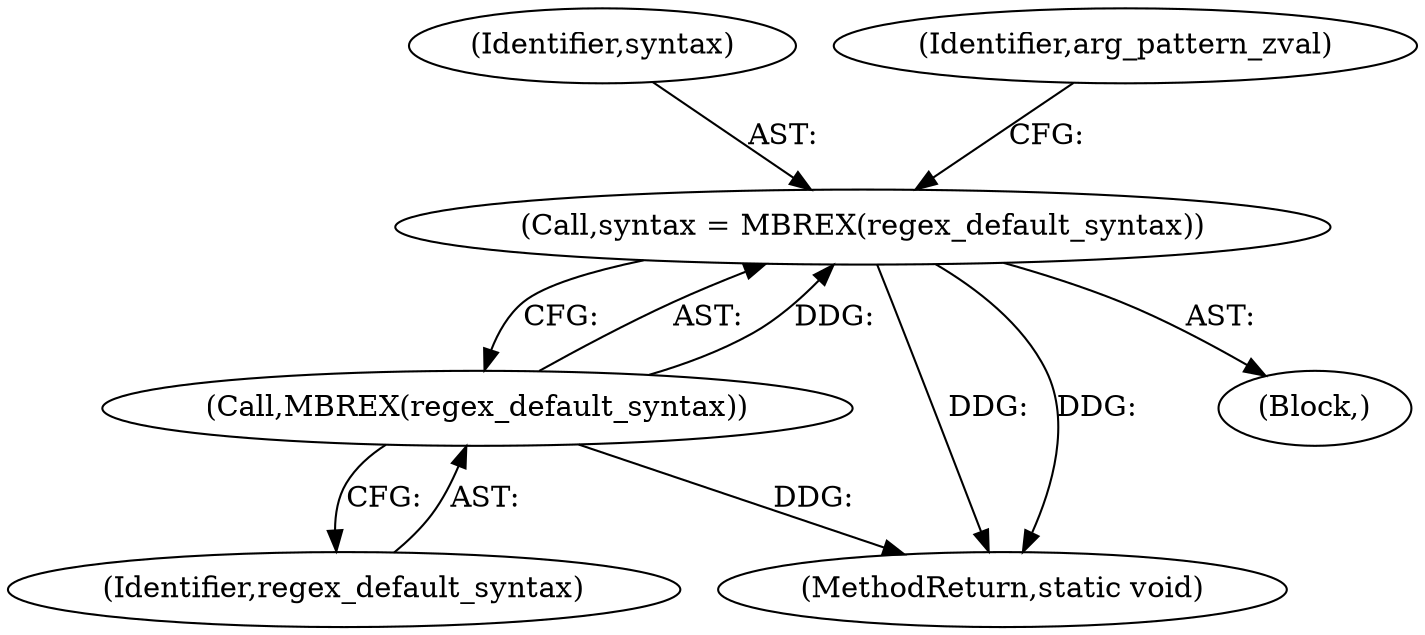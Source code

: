 digraph "0_php-src_5b597a2e5b28e2d5a52fc1be13f425f08f47cb62?w=1_1@pointer" {
"1000215" [label="(Call,syntax = MBREX(regex_default_syntax))"];
"1000217" [label="(Call,MBREX(regex_default_syntax))"];
"1000216" [label="(Identifier,syntax)"];
"1000217" [label="(Call,MBREX(regex_default_syntax))"];
"1000222" [label="(Identifier,arg_pattern_zval)"];
"1000743" [label="(MethodReturn,static void)"];
"1000215" [label="(Call,syntax = MBREX(regex_default_syntax))"];
"1000218" [label="(Identifier,regex_default_syntax)"];
"1000210" [label="(Block,)"];
"1000215" -> "1000210"  [label="AST: "];
"1000215" -> "1000217"  [label="CFG: "];
"1000216" -> "1000215"  [label="AST: "];
"1000217" -> "1000215"  [label="AST: "];
"1000222" -> "1000215"  [label="CFG: "];
"1000215" -> "1000743"  [label="DDG: "];
"1000215" -> "1000743"  [label="DDG: "];
"1000217" -> "1000215"  [label="DDG: "];
"1000217" -> "1000218"  [label="CFG: "];
"1000218" -> "1000217"  [label="AST: "];
"1000217" -> "1000743"  [label="DDG: "];
}
